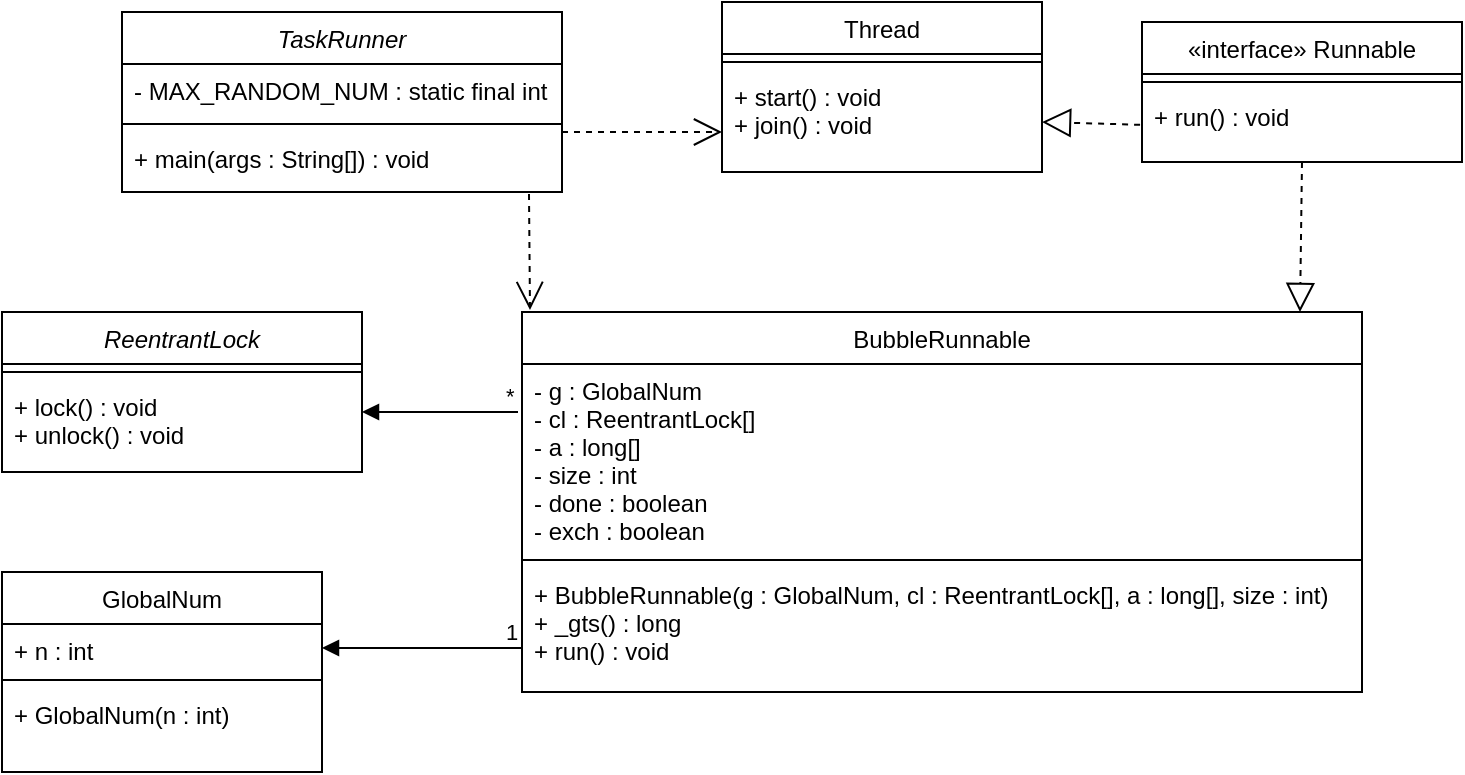 <mxfile version="13.9.9" type="device"><diagram id="C5RBs43oDa-KdzZeNtuy" name="Page-1"><mxGraphModel dx="1024" dy="592" grid="1" gridSize="10" guides="1" tooltips="1" connect="1" arrows="1" fold="1" page="1" pageScale="1" pageWidth="827" pageHeight="1169" math="0" shadow="0"><root><mxCell id="WIyWlLk6GJQsqaUBKTNV-0"/><mxCell id="WIyWlLk6GJQsqaUBKTNV-1" parent="WIyWlLk6GJQsqaUBKTNV-0"/><mxCell id="zkfFHV4jXpPFQw0GAbJ--0" value="TaskRunner" style="swimlane;fontStyle=2;align=center;verticalAlign=top;childLayout=stackLayout;horizontal=1;startSize=26;horizontalStack=0;resizeParent=1;resizeLast=0;collapsible=1;marginBottom=0;rounded=0;shadow=0;strokeWidth=1;" parent="WIyWlLk6GJQsqaUBKTNV-1" vertex="1"><mxGeometry x="270" y="40" width="220" height="90" as="geometry"><mxRectangle x="230" y="140" width="160" height="26" as="alternateBounds"/></mxGeometry></mxCell><mxCell id="zkfFHV4jXpPFQw0GAbJ--1" value="- MAX_RANDOM_NUM : static final int " style="text;align=left;verticalAlign=top;spacingLeft=4;spacingRight=4;overflow=hidden;rotatable=0;points=[[0,0.5],[1,0.5]];portConstraint=eastwest;" parent="zkfFHV4jXpPFQw0GAbJ--0" vertex="1"><mxGeometry y="26" width="220" height="26" as="geometry"/></mxCell><mxCell id="zkfFHV4jXpPFQw0GAbJ--4" value="" style="line;html=1;strokeWidth=1;align=left;verticalAlign=middle;spacingTop=-1;spacingLeft=3;spacingRight=3;rotatable=0;labelPosition=right;points=[];portConstraint=eastwest;" parent="zkfFHV4jXpPFQw0GAbJ--0" vertex="1"><mxGeometry y="52" width="220" height="8" as="geometry"/></mxCell><mxCell id="oBRHKWyzHBkMruFVijUm-31" value="" style="endArrow=open;endSize=12;dashed=1;html=1;exitX=0.818;exitY=1.154;exitDx=0;exitDy=0;exitPerimeter=0;" edge="1" parent="zkfFHV4jXpPFQw0GAbJ--0"><mxGeometry width="160" relative="1" as="geometry"><mxPoint x="220" y="60.004" as="sourcePoint"/><mxPoint x="300" y="60" as="targetPoint"/><Array as="points"/></mxGeometry></mxCell><mxCell id="zkfFHV4jXpPFQw0GAbJ--5" value="+ main(args : String[]) : void" style="text;align=left;verticalAlign=top;spacingLeft=4;spacingRight=4;overflow=hidden;rotatable=0;points=[[0,0.5],[1,0.5]];portConstraint=eastwest;" parent="zkfFHV4jXpPFQw0GAbJ--0" vertex="1"><mxGeometry y="60" width="220" height="26" as="geometry"/></mxCell><mxCell id="zkfFHV4jXpPFQw0GAbJ--13" value="GlobalNum" style="swimlane;fontStyle=0;align=center;verticalAlign=top;childLayout=stackLayout;horizontal=1;startSize=26;horizontalStack=0;resizeParent=1;resizeLast=0;collapsible=1;marginBottom=0;rounded=0;shadow=0;strokeWidth=1;" parent="WIyWlLk6GJQsqaUBKTNV-1" vertex="1"><mxGeometry x="210" y="320" width="160" height="100" as="geometry"><mxRectangle x="340" y="380" width="170" height="26" as="alternateBounds"/></mxGeometry></mxCell><mxCell id="zkfFHV4jXpPFQw0GAbJ--14" value="+ n : int" style="text;align=left;verticalAlign=top;spacingLeft=4;spacingRight=4;overflow=hidden;rotatable=0;points=[[0,0.5],[1,0.5]];portConstraint=eastwest;" parent="zkfFHV4jXpPFQw0GAbJ--13" vertex="1"><mxGeometry y="26" width="160" height="24" as="geometry"/></mxCell><mxCell id="zkfFHV4jXpPFQw0GAbJ--15" value="" style="line;html=1;strokeWidth=1;align=left;verticalAlign=middle;spacingTop=-1;spacingLeft=3;spacingRight=3;rotatable=0;labelPosition=right;points=[];portConstraint=eastwest;" parent="zkfFHV4jXpPFQw0GAbJ--13" vertex="1"><mxGeometry y="50" width="160" height="8" as="geometry"/></mxCell><mxCell id="oBRHKWyzHBkMruFVijUm-1" value="+ GlobalNum(n : int)  " style="text;align=left;verticalAlign=top;spacingLeft=4;spacingRight=4;overflow=hidden;rotatable=0;points=[[0,0.5],[1,0.5]];portConstraint=eastwest;" vertex="1" parent="zkfFHV4jXpPFQw0GAbJ--13"><mxGeometry y="58" width="160" height="24" as="geometry"/></mxCell><mxCell id="zkfFHV4jXpPFQw0GAbJ--17" value="BubbleRunnable" style="swimlane;fontStyle=0;align=center;verticalAlign=top;childLayout=stackLayout;horizontal=1;startSize=26;horizontalStack=0;resizeParent=1;resizeLast=0;collapsible=1;marginBottom=0;rounded=0;shadow=0;strokeWidth=1;" parent="WIyWlLk6GJQsqaUBKTNV-1" vertex="1"><mxGeometry x="470" y="190" width="420" height="190" as="geometry"><mxRectangle x="470" y="190" width="160" height="26" as="alternateBounds"/></mxGeometry></mxCell><mxCell id="zkfFHV4jXpPFQw0GAbJ--24" value="- g : GlobalNum&#10;- cl : ReentrantLock[] &#10;- a : long[] &#10;- size : int&#10;- done : boolean &#10;- exch : boolean " style="text;align=left;verticalAlign=top;spacingLeft=4;spacingRight=4;overflow=hidden;rotatable=0;points=[[0,0.5],[1,0.5]];portConstraint=eastwest;" parent="zkfFHV4jXpPFQw0GAbJ--17" vertex="1"><mxGeometry y="26" width="420" height="94" as="geometry"/></mxCell><mxCell id="oBRHKWyzHBkMruFVijUm-3" value="" style="line;html=1;strokeWidth=1;align=left;verticalAlign=middle;spacingTop=-1;spacingLeft=3;spacingRight=3;rotatable=0;labelPosition=right;points=[];portConstraint=eastwest;" vertex="1" parent="zkfFHV4jXpPFQw0GAbJ--17"><mxGeometry y="120" width="420" height="8" as="geometry"/></mxCell><mxCell id="oBRHKWyzHBkMruFVijUm-5" value="+ BubbleRunnable(g : GlobalNum, cl : ReentrantLock[], a : long[], size : int)&#10;+ _gts() : long&#10;+ run() : void" style="text;align=left;verticalAlign=top;spacingLeft=4;spacingRight=4;overflow=hidden;rotatable=0;points=[[0,0.5],[1,0.5]];portConstraint=eastwest;" vertex="1" parent="zkfFHV4jXpPFQw0GAbJ--17"><mxGeometry y="128" width="420" height="62" as="geometry"/></mxCell><mxCell id="oBRHKWyzHBkMruFVijUm-6" value="" style="endArrow=block;dashed=1;endFill=0;endSize=12;html=1;exitX=0.5;exitY=1;exitDx=0;exitDy=0;" edge="1" parent="WIyWlLk6GJQsqaUBKTNV-1" source="oBRHKWyzHBkMruFVijUm-8"><mxGeometry width="160" relative="1" as="geometry"><mxPoint x="679" y="110" as="sourcePoint"/><mxPoint x="859" y="190" as="targetPoint"/></mxGeometry></mxCell><mxCell id="oBRHKWyzHBkMruFVijUm-8" value="«interface» Runnable" style="swimlane;fontStyle=0;align=center;verticalAlign=top;childLayout=stackLayout;horizontal=1;startSize=26;horizontalStack=0;resizeParent=1;resizeLast=0;collapsible=1;marginBottom=0;rounded=0;shadow=0;strokeWidth=1;" vertex="1" parent="WIyWlLk6GJQsqaUBKTNV-1"><mxGeometry x="780" y="45" width="160" height="70" as="geometry"><mxRectangle x="340" y="380" width="170" height="26" as="alternateBounds"/></mxGeometry></mxCell><mxCell id="oBRHKWyzHBkMruFVijUm-10" value="" style="line;html=1;strokeWidth=1;align=left;verticalAlign=middle;spacingTop=-1;spacingLeft=3;spacingRight=3;rotatable=0;labelPosition=right;points=[];portConstraint=eastwest;" vertex="1" parent="oBRHKWyzHBkMruFVijUm-8"><mxGeometry y="26" width="160" height="8" as="geometry"/></mxCell><mxCell id="oBRHKWyzHBkMruFVijUm-11" value="+ run() : void" style="text;align=left;verticalAlign=top;spacingLeft=4;spacingRight=4;overflow=hidden;rotatable=0;points=[[0,0.5],[1,0.5]];portConstraint=eastwest;" vertex="1" parent="oBRHKWyzHBkMruFVijUm-8"><mxGeometry y="34" width="160" height="24" as="geometry"/></mxCell><mxCell id="oBRHKWyzHBkMruFVijUm-16" value="" style="endArrow=open;endSize=12;dashed=1;html=1;exitX=0.925;exitY=1.191;exitDx=0;exitDy=0;exitPerimeter=0;" edge="1" parent="WIyWlLk6GJQsqaUBKTNV-1" source="zkfFHV4jXpPFQw0GAbJ--5"><mxGeometry width="160" relative="1" as="geometry"><mxPoint x="510" y="120" as="sourcePoint"/><mxPoint x="474" y="189" as="targetPoint"/><Array as="points"/></mxGeometry></mxCell><mxCell id="oBRHKWyzHBkMruFVijUm-13" value="" style="endArrow=block;endFill=1;html=1;edgeStyle=orthogonalEdgeStyle;align=left;verticalAlign=top;" edge="1" parent="WIyWlLk6GJQsqaUBKTNV-1" source="oBRHKWyzHBkMruFVijUm-5" target="zkfFHV4jXpPFQw0GAbJ--14"><mxGeometry x="-0.102" y="12" relative="1" as="geometry"><mxPoint x="467.9" y="307.492" as="sourcePoint"/><mxPoint x="360" y="308.5" as="targetPoint"/><Array as="points"><mxPoint x="450" y="358"/><mxPoint x="450" y="358"/></Array><mxPoint as="offset"/></mxGeometry></mxCell><mxCell id="oBRHKWyzHBkMruFVijUm-14" value="1" style="edgeLabel;resizable=0;html=1;align=left;verticalAlign=bottom;" connectable="0" vertex="1" parent="oBRHKWyzHBkMruFVijUm-13"><mxGeometry x="-1" relative="1" as="geometry"><mxPoint x="-10" as="offset"/></mxGeometry></mxCell><mxCell id="oBRHKWyzHBkMruFVijUm-17" value="ReentrantLock" style="swimlane;fontStyle=2;align=center;verticalAlign=top;childLayout=stackLayout;horizontal=1;startSize=26;horizontalStack=0;resizeParent=1;resizeLast=0;collapsible=1;marginBottom=0;rounded=0;shadow=0;strokeWidth=1;" vertex="1" parent="WIyWlLk6GJQsqaUBKTNV-1"><mxGeometry x="210" y="190" width="180" height="80" as="geometry"><mxRectangle x="230" y="140" width="160" height="26" as="alternateBounds"/></mxGeometry></mxCell><mxCell id="oBRHKWyzHBkMruFVijUm-19" value="" style="line;html=1;strokeWidth=1;align=left;verticalAlign=middle;spacingTop=-1;spacingLeft=3;spacingRight=3;rotatable=0;labelPosition=right;points=[];portConstraint=eastwest;" vertex="1" parent="oBRHKWyzHBkMruFVijUm-17"><mxGeometry y="26" width="180" height="8" as="geometry"/></mxCell><mxCell id="oBRHKWyzHBkMruFVijUm-20" value="+ lock() : void&#10;+ unlock() : void" style="text;align=left;verticalAlign=top;spacingLeft=4;spacingRight=4;overflow=hidden;rotatable=0;points=[[0,0.5],[1,0.5]];portConstraint=eastwest;" vertex="1" parent="oBRHKWyzHBkMruFVijUm-17"><mxGeometry y="34" width="180" height="46" as="geometry"/></mxCell><mxCell id="oBRHKWyzHBkMruFVijUm-22" value="" style="endArrow=block;endFill=1;html=1;edgeStyle=orthogonalEdgeStyle;align=left;verticalAlign=top;" edge="1" parent="WIyWlLk6GJQsqaUBKTNV-1" target="oBRHKWyzHBkMruFVijUm-17"><mxGeometry x="-0.026" y="20" relative="1" as="geometry"><mxPoint x="468" y="240" as="sourcePoint"/><mxPoint x="520" y="240" as="targetPoint"/><Array as="points"><mxPoint x="468" y="240"/></Array><mxPoint as="offset"/></mxGeometry></mxCell><mxCell id="oBRHKWyzHBkMruFVijUm-23" value="*" style="edgeLabel;resizable=0;html=1;align=left;verticalAlign=bottom;" connectable="0" vertex="1" parent="oBRHKWyzHBkMruFVijUm-22"><mxGeometry x="-1" relative="1" as="geometry"><mxPoint x="-8" as="offset"/></mxGeometry></mxCell><mxCell id="oBRHKWyzHBkMruFVijUm-26" value="Thread" style="swimlane;fontStyle=0;align=center;verticalAlign=top;childLayout=stackLayout;horizontal=1;startSize=26;horizontalStack=0;resizeParent=1;resizeLast=0;collapsible=1;marginBottom=0;rounded=0;shadow=0;strokeWidth=1;" vertex="1" parent="WIyWlLk6GJQsqaUBKTNV-1"><mxGeometry x="570" y="35" width="160" height="85" as="geometry"><mxRectangle x="340" y="380" width="170" height="26" as="alternateBounds"/></mxGeometry></mxCell><mxCell id="oBRHKWyzHBkMruFVijUm-28" value="" style="line;html=1;strokeWidth=1;align=left;verticalAlign=middle;spacingTop=-1;spacingLeft=3;spacingRight=3;rotatable=0;labelPosition=right;points=[];portConstraint=eastwest;" vertex="1" parent="oBRHKWyzHBkMruFVijUm-26"><mxGeometry y="26" width="160" height="8" as="geometry"/></mxCell><mxCell id="oBRHKWyzHBkMruFVijUm-29" value="+ start() : void&#10;+ join() : void&#10;" style="text;align=left;verticalAlign=top;spacingLeft=4;spacingRight=4;overflow=hidden;rotatable=0;points=[[0,0.5],[1,0.5]];portConstraint=eastwest;" vertex="1" parent="oBRHKWyzHBkMruFVijUm-26"><mxGeometry y="34" width="160" height="46" as="geometry"/></mxCell><mxCell id="oBRHKWyzHBkMruFVijUm-30" value="" style="endArrow=block;dashed=1;endFill=0;endSize=12;html=1;exitX=-0.006;exitY=0.725;exitDx=0;exitDy=0;exitPerimeter=0;" edge="1" parent="WIyWlLk6GJQsqaUBKTNV-1" source="oBRHKWyzHBkMruFVijUm-11"><mxGeometry width="160" relative="1" as="geometry"><mxPoint x="751" y="80" as="sourcePoint"/><mxPoint x="730" y="95" as="targetPoint"/></mxGeometry></mxCell></root></mxGraphModel></diagram></mxfile>